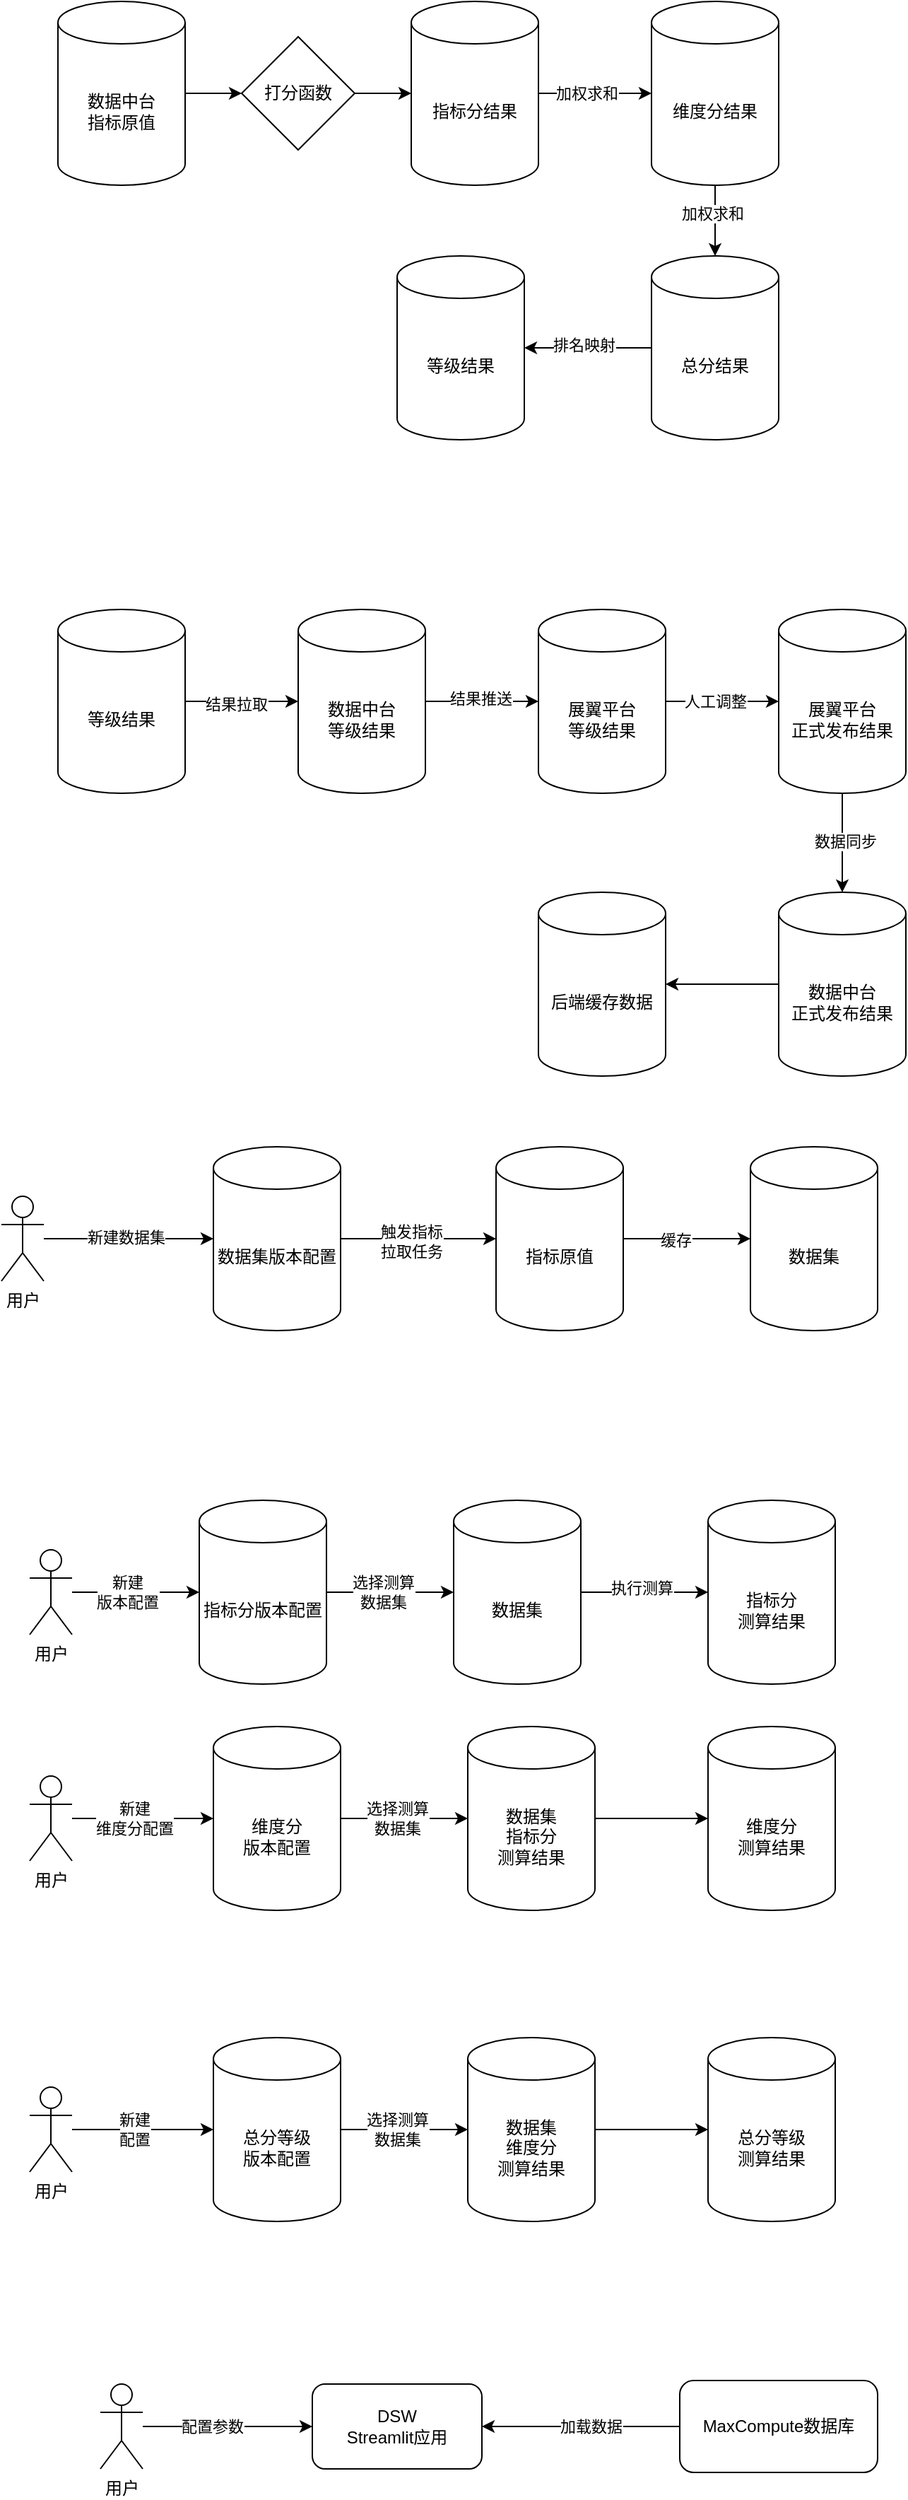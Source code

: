 <mxfile version="24.2.3" type="github">
  <diagram name="Page-1" id="pVyx7AFgYSGBUkXHzs9j">
    <mxGraphModel dx="1194" dy="756" grid="1" gridSize="10" guides="1" tooltips="1" connect="1" arrows="1" fold="1" page="1" pageScale="1" pageWidth="850" pageHeight="1100" math="0" shadow="0">
      <root>
        <mxCell id="0" />
        <mxCell id="1" parent="0" />
        <mxCell id="62KSsjE5slRflY_eG6V0-4" style="edgeStyle=orthogonalEdgeStyle;rounded=0;orthogonalLoop=1;jettySize=auto;html=1;" parent="1" source="62KSsjE5slRflY_eG6V0-1" target="62KSsjE5slRflY_eG6V0-3" edge="1">
          <mxGeometry relative="1" as="geometry" />
        </mxCell>
        <mxCell id="62KSsjE5slRflY_eG6V0-1" value="数据中台&lt;div&gt;指标原值&lt;/div&gt;" style="shape=cylinder3;whiteSpace=wrap;html=1;boundedLbl=1;backgroundOutline=1;size=15;" parent="1" vertex="1">
          <mxGeometry x="70" y="110" width="90" height="130" as="geometry" />
        </mxCell>
        <mxCell id="62KSsjE5slRflY_eG6V0-6" style="edgeStyle=orthogonalEdgeStyle;rounded=0;orthogonalLoop=1;jettySize=auto;html=1;" parent="1" source="62KSsjE5slRflY_eG6V0-3" target="62KSsjE5slRflY_eG6V0-5" edge="1">
          <mxGeometry relative="1" as="geometry" />
        </mxCell>
        <mxCell id="62KSsjE5slRflY_eG6V0-3" value="打分函数" style="rhombus;whiteSpace=wrap;html=1;" parent="1" vertex="1">
          <mxGeometry x="200" y="135" width="80" height="80" as="geometry" />
        </mxCell>
        <mxCell id="62KSsjE5slRflY_eG6V0-9" style="edgeStyle=orthogonalEdgeStyle;rounded=0;orthogonalLoop=1;jettySize=auto;html=1;" parent="1" source="62KSsjE5slRflY_eG6V0-5" target="62KSsjE5slRflY_eG6V0-8" edge="1">
          <mxGeometry relative="1" as="geometry" />
        </mxCell>
        <mxCell id="62KSsjE5slRflY_eG6V0-10" value="加权求和" style="edgeLabel;html=1;align=center;verticalAlign=middle;resizable=0;points=[];" parent="62KSsjE5slRflY_eG6V0-9" vertex="1" connectable="0">
          <mxGeometry x="-0.26" y="-4" relative="1" as="geometry">
            <mxPoint x="4" y="-4" as="offset" />
          </mxGeometry>
        </mxCell>
        <mxCell id="62KSsjE5slRflY_eG6V0-5" value="&lt;div&gt;指标分结果&lt;/div&gt;" style="shape=cylinder3;whiteSpace=wrap;html=1;boundedLbl=1;backgroundOutline=1;size=15;" parent="1" vertex="1">
          <mxGeometry x="320" y="110" width="90" height="130" as="geometry" />
        </mxCell>
        <mxCell id="62KSsjE5slRflY_eG6V0-8" value="&lt;div&gt;维度分结果&lt;/div&gt;" style="shape=cylinder3;whiteSpace=wrap;html=1;boundedLbl=1;backgroundOutline=1;size=15;" parent="1" vertex="1">
          <mxGeometry x="490" y="110" width="90" height="130" as="geometry" />
        </mxCell>
        <mxCell id="62KSsjE5slRflY_eG6V0-15" style="edgeStyle=orthogonalEdgeStyle;rounded=0;orthogonalLoop=1;jettySize=auto;html=1;" parent="1" source="62KSsjE5slRflY_eG6V0-11" target="62KSsjE5slRflY_eG6V0-14" edge="1">
          <mxGeometry relative="1" as="geometry" />
        </mxCell>
        <mxCell id="62KSsjE5slRflY_eG6V0-16" value="排名映射" style="edgeLabel;html=1;align=center;verticalAlign=middle;resizable=0;points=[];" parent="62KSsjE5slRflY_eG6V0-15" vertex="1" connectable="0">
          <mxGeometry x="0.075" y="-2" relative="1" as="geometry">
            <mxPoint as="offset" />
          </mxGeometry>
        </mxCell>
        <mxCell id="62KSsjE5slRflY_eG6V0-11" value="&lt;div&gt;总分结果&lt;/div&gt;" style="shape=cylinder3;whiteSpace=wrap;html=1;boundedLbl=1;backgroundOutline=1;size=15;" parent="1" vertex="1">
          <mxGeometry x="490" y="290" width="90" height="130" as="geometry" />
        </mxCell>
        <mxCell id="62KSsjE5slRflY_eG6V0-12" style="edgeStyle=orthogonalEdgeStyle;rounded=0;orthogonalLoop=1;jettySize=auto;html=1;entryX=0.5;entryY=0;entryDx=0;entryDy=0;entryPerimeter=0;" parent="1" source="62KSsjE5slRflY_eG6V0-8" target="62KSsjE5slRflY_eG6V0-11" edge="1">
          <mxGeometry relative="1" as="geometry" />
        </mxCell>
        <mxCell id="62KSsjE5slRflY_eG6V0-13" value="加权求和" style="edgeLabel;html=1;align=center;verticalAlign=middle;resizable=0;points=[];" parent="62KSsjE5slRflY_eG6V0-12" vertex="1" connectable="0">
          <mxGeometry x="-0.2" y="-2" relative="1" as="geometry">
            <mxPoint as="offset" />
          </mxGeometry>
        </mxCell>
        <mxCell id="62KSsjE5slRflY_eG6V0-14" value="等级结果" style="shape=cylinder3;whiteSpace=wrap;html=1;boundedLbl=1;backgroundOutline=1;size=15;" parent="1" vertex="1">
          <mxGeometry x="310" y="290" width="90" height="130" as="geometry" />
        </mxCell>
        <mxCell id="62KSsjE5slRflY_eG6V0-21" style="edgeStyle=orthogonalEdgeStyle;rounded=0;orthogonalLoop=1;jettySize=auto;html=1;" parent="1" source="62KSsjE5slRflY_eG6V0-19" target="62KSsjE5slRflY_eG6V0-20" edge="1">
          <mxGeometry relative="1" as="geometry" />
        </mxCell>
        <mxCell id="62KSsjE5slRflY_eG6V0-29" value="结果拉取" style="edgeLabel;html=1;align=center;verticalAlign=middle;resizable=0;points=[];" parent="62KSsjE5slRflY_eG6V0-21" vertex="1" connectable="0">
          <mxGeometry x="-0.1" y="-2" relative="1" as="geometry">
            <mxPoint as="offset" />
          </mxGeometry>
        </mxCell>
        <mxCell id="62KSsjE5slRflY_eG6V0-19" value="等级结果" style="shape=cylinder3;whiteSpace=wrap;html=1;boundedLbl=1;backgroundOutline=1;size=15;" parent="1" vertex="1">
          <mxGeometry x="70" y="540" width="90" height="130" as="geometry" />
        </mxCell>
        <mxCell id="62KSsjE5slRflY_eG6V0-23" style="edgeStyle=orthogonalEdgeStyle;rounded=0;orthogonalLoop=1;jettySize=auto;html=1;" parent="1" source="62KSsjE5slRflY_eG6V0-20" target="62KSsjE5slRflY_eG6V0-22" edge="1">
          <mxGeometry relative="1" as="geometry" />
        </mxCell>
        <mxCell id="62KSsjE5slRflY_eG6V0-30" value="结果推送" style="edgeLabel;html=1;align=center;verticalAlign=middle;resizable=0;points=[];" parent="62KSsjE5slRflY_eG6V0-23" vertex="1" connectable="0">
          <mxGeometry x="-0.025" y="2" relative="1" as="geometry">
            <mxPoint as="offset" />
          </mxGeometry>
        </mxCell>
        <mxCell id="62KSsjE5slRflY_eG6V0-20" value="数据中台&lt;div&gt;等级结果&lt;/div&gt;" style="shape=cylinder3;whiteSpace=wrap;html=1;boundedLbl=1;backgroundOutline=1;size=15;" parent="1" vertex="1">
          <mxGeometry x="240" y="540" width="90" height="130" as="geometry" />
        </mxCell>
        <mxCell id="62KSsjE5slRflY_eG6V0-22" value="展翼平台&lt;div&gt;等级结果&lt;/div&gt;" style="shape=cylinder3;whiteSpace=wrap;html=1;boundedLbl=1;backgroundOutline=1;size=15;" parent="1" vertex="1">
          <mxGeometry x="410" y="540" width="90" height="130" as="geometry" />
        </mxCell>
        <mxCell id="62KSsjE5slRflY_eG6V0-24" value="展翼平台&lt;div&gt;正式发布结果&lt;/div&gt;" style="shape=cylinder3;whiteSpace=wrap;html=1;boundedLbl=1;backgroundOutline=1;size=15;" parent="1" vertex="1">
          <mxGeometry x="580" y="540" width="90" height="130" as="geometry" />
        </mxCell>
        <mxCell id="62KSsjE5slRflY_eG6V0-25" style="edgeStyle=orthogonalEdgeStyle;rounded=0;orthogonalLoop=1;jettySize=auto;html=1;entryX=0;entryY=0.5;entryDx=0;entryDy=0;entryPerimeter=0;" parent="1" source="62KSsjE5slRflY_eG6V0-22" target="62KSsjE5slRflY_eG6V0-24" edge="1">
          <mxGeometry relative="1" as="geometry" />
        </mxCell>
        <mxCell id="62KSsjE5slRflY_eG6V0-31" value="人工调整" style="edgeLabel;html=1;align=center;verticalAlign=middle;resizable=0;points=[];" parent="62KSsjE5slRflY_eG6V0-25" vertex="1" connectable="0">
          <mxGeometry x="-0.325" relative="1" as="geometry">
            <mxPoint x="8" as="offset" />
          </mxGeometry>
        </mxCell>
        <mxCell id="62KSsjE5slRflY_eG6V0-27" value="后端缓存数据" style="shape=cylinder3;whiteSpace=wrap;html=1;boundedLbl=1;backgroundOutline=1;size=15;" parent="1" vertex="1">
          <mxGeometry x="410" y="740" width="90" height="130" as="geometry" />
        </mxCell>
        <mxCell id="62KSsjE5slRflY_eG6V0-35" style="edgeStyle=orthogonalEdgeStyle;rounded=0;orthogonalLoop=1;jettySize=auto;html=1;" parent="1" source="62KSsjE5slRflY_eG6V0-32" target="62KSsjE5slRflY_eG6V0-27" edge="1">
          <mxGeometry relative="1" as="geometry" />
        </mxCell>
        <mxCell id="62KSsjE5slRflY_eG6V0-32" value="数据中台&lt;div&gt;正式发布结果&lt;/div&gt;" style="shape=cylinder3;whiteSpace=wrap;html=1;boundedLbl=1;backgroundOutline=1;size=15;" parent="1" vertex="1">
          <mxGeometry x="580" y="740" width="90" height="130" as="geometry" />
        </mxCell>
        <mxCell id="62KSsjE5slRflY_eG6V0-33" style="edgeStyle=orthogonalEdgeStyle;rounded=0;orthogonalLoop=1;jettySize=auto;html=1;entryX=0.5;entryY=0;entryDx=0;entryDy=0;entryPerimeter=0;" parent="1" source="62KSsjE5slRflY_eG6V0-24" target="62KSsjE5slRflY_eG6V0-32" edge="1">
          <mxGeometry relative="1" as="geometry" />
        </mxCell>
        <mxCell id="62KSsjE5slRflY_eG6V0-34" value="数据同步" style="edgeLabel;html=1;align=center;verticalAlign=middle;resizable=0;points=[];" parent="62KSsjE5slRflY_eG6V0-33" vertex="1" connectable="0">
          <mxGeometry x="-0.029" y="2" relative="1" as="geometry">
            <mxPoint as="offset" />
          </mxGeometry>
        </mxCell>
        <mxCell id="62KSsjE5slRflY_eG6V0-46" style="edgeStyle=orthogonalEdgeStyle;rounded=0;orthogonalLoop=1;jettySize=auto;html=1;" parent="1" source="62KSsjE5slRflY_eG6V0-36" target="62KSsjE5slRflY_eG6V0-45" edge="1">
          <mxGeometry relative="1" as="geometry" />
        </mxCell>
        <mxCell id="62KSsjE5slRflY_eG6V0-47" value="缓存" style="edgeLabel;html=1;align=center;verticalAlign=middle;resizable=0;points=[];" parent="62KSsjE5slRflY_eG6V0-46" vertex="1" connectable="0">
          <mxGeometry x="-0.178" relative="1" as="geometry">
            <mxPoint y="1" as="offset" />
          </mxGeometry>
        </mxCell>
        <mxCell id="62KSsjE5slRflY_eG6V0-36" value="指标原值" style="shape=cylinder3;whiteSpace=wrap;html=1;boundedLbl=1;backgroundOutline=1;size=15;" parent="1" vertex="1">
          <mxGeometry x="380" y="920" width="90" height="130" as="geometry" />
        </mxCell>
        <mxCell id="62KSsjE5slRflY_eG6V0-39" style="edgeStyle=orthogonalEdgeStyle;rounded=0;orthogonalLoop=1;jettySize=auto;html=1;" parent="1" source="62KSsjE5slRflY_eG6V0-37" target="62KSsjE5slRflY_eG6V0-36" edge="1">
          <mxGeometry relative="1" as="geometry" />
        </mxCell>
        <mxCell id="62KSsjE5slRflY_eG6V0-44" value="触发指标&lt;div&gt;拉取任务&lt;/div&gt;" style="edgeLabel;html=1;align=center;verticalAlign=middle;resizable=0;points=[];" parent="62KSsjE5slRflY_eG6V0-39" vertex="1" connectable="0">
          <mxGeometry x="-0.1" y="-2" relative="1" as="geometry">
            <mxPoint as="offset" />
          </mxGeometry>
        </mxCell>
        <mxCell id="62KSsjE5slRflY_eG6V0-37" value="数据集版本配置" style="shape=cylinder3;whiteSpace=wrap;html=1;boundedLbl=1;backgroundOutline=1;size=15;" parent="1" vertex="1">
          <mxGeometry x="180" y="920" width="90" height="130" as="geometry" />
        </mxCell>
        <mxCell id="62KSsjE5slRflY_eG6V0-41" style="edgeStyle=orthogonalEdgeStyle;rounded=0;orthogonalLoop=1;jettySize=auto;html=1;" parent="1" source="62KSsjE5slRflY_eG6V0-40" target="62KSsjE5slRflY_eG6V0-37" edge="1">
          <mxGeometry relative="1" as="geometry" />
        </mxCell>
        <mxCell id="62KSsjE5slRflY_eG6V0-42" value="新建数据集" style="edgeLabel;html=1;align=center;verticalAlign=middle;resizable=0;points=[];" parent="62KSsjE5slRflY_eG6V0-41" vertex="1" connectable="0">
          <mxGeometry x="-0.044" y="1" relative="1" as="geometry">
            <mxPoint as="offset" />
          </mxGeometry>
        </mxCell>
        <mxCell id="62KSsjE5slRflY_eG6V0-40" value="用户" style="shape=umlActor;verticalLabelPosition=bottom;verticalAlign=top;html=1;outlineConnect=0;" parent="1" vertex="1">
          <mxGeometry x="30" y="955" width="30" height="60" as="geometry" />
        </mxCell>
        <mxCell id="62KSsjE5slRflY_eG6V0-45" value="数据集" style="shape=cylinder3;whiteSpace=wrap;html=1;boundedLbl=1;backgroundOutline=1;size=15;" parent="1" vertex="1">
          <mxGeometry x="560" y="920" width="90" height="130" as="geometry" />
        </mxCell>
        <mxCell id="62KSsjE5slRflY_eG6V0-50" style="edgeStyle=orthogonalEdgeStyle;rounded=0;orthogonalLoop=1;jettySize=auto;html=1;" parent="1" source="62KSsjE5slRflY_eG6V0-48" target="62KSsjE5slRflY_eG6V0-49" edge="1">
          <mxGeometry relative="1" as="geometry" />
        </mxCell>
        <mxCell id="62KSsjE5slRflY_eG6V0-55" value="新建&lt;div&gt;版本配置&lt;/div&gt;" style="edgeLabel;html=1;align=center;verticalAlign=middle;resizable=0;points=[];" parent="62KSsjE5slRflY_eG6V0-50" vertex="1" connectable="0">
          <mxGeometry x="-0.133" relative="1" as="geometry">
            <mxPoint as="offset" />
          </mxGeometry>
        </mxCell>
        <mxCell id="62KSsjE5slRflY_eG6V0-48" value="用户" style="shape=umlActor;verticalLabelPosition=bottom;verticalAlign=top;html=1;outlineConnect=0;" parent="1" vertex="1">
          <mxGeometry x="50" y="1205" width="30" height="60" as="geometry" />
        </mxCell>
        <mxCell id="62KSsjE5slRflY_eG6V0-53" style="edgeStyle=orthogonalEdgeStyle;rounded=0;orthogonalLoop=1;jettySize=auto;html=1;" parent="1" source="62KSsjE5slRflY_eG6V0-49" target="62KSsjE5slRflY_eG6V0-51" edge="1">
          <mxGeometry relative="1" as="geometry" />
        </mxCell>
        <mxCell id="62KSsjE5slRflY_eG6V0-56" value="选择测算&lt;div&gt;数据集&lt;/div&gt;" style="edgeLabel;html=1;align=center;verticalAlign=middle;resizable=0;points=[];" parent="62KSsjE5slRflY_eG6V0-53" vertex="1" connectable="0">
          <mxGeometry x="-0.311" relative="1" as="geometry">
            <mxPoint x="9" as="offset" />
          </mxGeometry>
        </mxCell>
        <mxCell id="62KSsjE5slRflY_eG6V0-49" value="指标分版本配置" style="shape=cylinder3;whiteSpace=wrap;html=1;boundedLbl=1;backgroundOutline=1;size=15;" parent="1" vertex="1">
          <mxGeometry x="170" y="1170" width="90" height="130" as="geometry" />
        </mxCell>
        <mxCell id="62KSsjE5slRflY_eG6V0-54" style="edgeStyle=orthogonalEdgeStyle;rounded=0;orthogonalLoop=1;jettySize=auto;html=1;" parent="1" source="62KSsjE5slRflY_eG6V0-51" target="62KSsjE5slRflY_eG6V0-52" edge="1">
          <mxGeometry relative="1" as="geometry" />
        </mxCell>
        <mxCell id="62KSsjE5slRflY_eG6V0-57" value="执行测算" style="edgeLabel;html=1;align=center;verticalAlign=middle;resizable=0;points=[];" parent="62KSsjE5slRflY_eG6V0-54" vertex="1" connectable="0">
          <mxGeometry x="-0.044" y="3" relative="1" as="geometry">
            <mxPoint as="offset" />
          </mxGeometry>
        </mxCell>
        <mxCell id="62KSsjE5slRflY_eG6V0-51" value="数据集" style="shape=cylinder3;whiteSpace=wrap;html=1;boundedLbl=1;backgroundOutline=1;size=15;" parent="1" vertex="1">
          <mxGeometry x="350" y="1170" width="90" height="130" as="geometry" />
        </mxCell>
        <mxCell id="62KSsjE5slRflY_eG6V0-52" value="指标分&lt;div&gt;测算结果&lt;/div&gt;" style="shape=cylinder3;whiteSpace=wrap;html=1;boundedLbl=1;backgroundOutline=1;size=15;" parent="1" vertex="1">
          <mxGeometry x="530" y="1170" width="90" height="130" as="geometry" />
        </mxCell>
        <mxCell id="62KSsjE5slRflY_eG6V0-58" style="edgeStyle=orthogonalEdgeStyle;rounded=0;orthogonalLoop=1;jettySize=auto;html=1;" parent="1" source="62KSsjE5slRflY_eG6V0-60" target="62KSsjE5slRflY_eG6V0-63" edge="1">
          <mxGeometry relative="1" as="geometry" />
        </mxCell>
        <mxCell id="62KSsjE5slRflY_eG6V0-59" value="新建&lt;div&gt;维度分配置&lt;/div&gt;" style="edgeLabel;html=1;align=center;verticalAlign=middle;resizable=0;points=[];" parent="62KSsjE5slRflY_eG6V0-58" vertex="1" connectable="0">
          <mxGeometry x="-0.133" relative="1" as="geometry">
            <mxPoint as="offset" />
          </mxGeometry>
        </mxCell>
        <mxCell id="62KSsjE5slRflY_eG6V0-60" value="用户" style="shape=umlActor;verticalLabelPosition=bottom;verticalAlign=top;html=1;outlineConnect=0;" parent="1" vertex="1">
          <mxGeometry x="50" y="1365" width="30" height="60" as="geometry" />
        </mxCell>
        <mxCell id="62KSsjE5slRflY_eG6V0-61" style="edgeStyle=orthogonalEdgeStyle;rounded=0;orthogonalLoop=1;jettySize=auto;html=1;" parent="1" source="62KSsjE5slRflY_eG6V0-63" target="62KSsjE5slRflY_eG6V0-65" edge="1">
          <mxGeometry relative="1" as="geometry" />
        </mxCell>
        <mxCell id="62KSsjE5slRflY_eG6V0-62" value="选择测算&lt;div&gt;数据集&lt;/div&gt;" style="edgeLabel;html=1;align=center;verticalAlign=middle;resizable=0;points=[];" parent="62KSsjE5slRflY_eG6V0-61" vertex="1" connectable="0">
          <mxGeometry x="-0.311" relative="1" as="geometry">
            <mxPoint x="9" as="offset" />
          </mxGeometry>
        </mxCell>
        <mxCell id="62KSsjE5slRflY_eG6V0-63" value="维度分&lt;div&gt;版本配置&lt;/div&gt;" style="shape=cylinder3;whiteSpace=wrap;html=1;boundedLbl=1;backgroundOutline=1;size=15;" parent="1" vertex="1">
          <mxGeometry x="180" y="1330" width="90" height="130" as="geometry" />
        </mxCell>
        <mxCell id="62KSsjE5slRflY_eG6V0-67" style="edgeStyle=orthogonalEdgeStyle;rounded=0;orthogonalLoop=1;jettySize=auto;html=1;" parent="1" source="62KSsjE5slRflY_eG6V0-65" target="62KSsjE5slRflY_eG6V0-66" edge="1">
          <mxGeometry relative="1" as="geometry" />
        </mxCell>
        <mxCell id="62KSsjE5slRflY_eG6V0-65" value="数据集&lt;div&gt;指标分&lt;/div&gt;&lt;div&gt;测算结果&lt;/div&gt;" style="shape=cylinder3;whiteSpace=wrap;html=1;boundedLbl=1;backgroundOutline=1;size=15;" parent="1" vertex="1">
          <mxGeometry x="360" y="1330" width="90" height="130" as="geometry" />
        </mxCell>
        <mxCell id="62KSsjE5slRflY_eG6V0-66" value="&lt;div&gt;维度分&lt;/div&gt;&lt;div&gt;测算结果&lt;/div&gt;" style="shape=cylinder3;whiteSpace=wrap;html=1;boundedLbl=1;backgroundOutline=1;size=15;" parent="1" vertex="1">
          <mxGeometry x="530" y="1330" width="90" height="130" as="geometry" />
        </mxCell>
        <mxCell id="62KSsjE5slRflY_eG6V0-68" style="edgeStyle=orthogonalEdgeStyle;rounded=0;orthogonalLoop=1;jettySize=auto;html=1;" parent="1" source="62KSsjE5slRflY_eG6V0-70" target="62KSsjE5slRflY_eG6V0-73" edge="1">
          <mxGeometry relative="1" as="geometry" />
        </mxCell>
        <mxCell id="62KSsjE5slRflY_eG6V0-69" value="新建&lt;div&gt;配置&lt;/div&gt;" style="edgeLabel;html=1;align=center;verticalAlign=middle;resizable=0;points=[];" parent="62KSsjE5slRflY_eG6V0-68" vertex="1" connectable="0">
          <mxGeometry x="-0.133" relative="1" as="geometry">
            <mxPoint as="offset" />
          </mxGeometry>
        </mxCell>
        <mxCell id="62KSsjE5slRflY_eG6V0-70" value="用户" style="shape=umlActor;verticalLabelPosition=bottom;verticalAlign=top;html=1;outlineConnect=0;" parent="1" vertex="1">
          <mxGeometry x="50" y="1585" width="30" height="60" as="geometry" />
        </mxCell>
        <mxCell id="62KSsjE5slRflY_eG6V0-71" style="edgeStyle=orthogonalEdgeStyle;rounded=0;orthogonalLoop=1;jettySize=auto;html=1;" parent="1" source="62KSsjE5slRflY_eG6V0-73" target="62KSsjE5slRflY_eG6V0-75" edge="1">
          <mxGeometry relative="1" as="geometry" />
        </mxCell>
        <mxCell id="62KSsjE5slRflY_eG6V0-72" value="选择测算&lt;div&gt;数据集&lt;/div&gt;" style="edgeLabel;html=1;align=center;verticalAlign=middle;resizable=0;points=[];" parent="62KSsjE5slRflY_eG6V0-71" vertex="1" connectable="0">
          <mxGeometry x="-0.311" relative="1" as="geometry">
            <mxPoint x="9" as="offset" />
          </mxGeometry>
        </mxCell>
        <mxCell id="62KSsjE5slRflY_eG6V0-73" value="总分等级&lt;div&gt;版本配置&lt;/div&gt;" style="shape=cylinder3;whiteSpace=wrap;html=1;boundedLbl=1;backgroundOutline=1;size=15;" parent="1" vertex="1">
          <mxGeometry x="180" y="1550" width="90" height="130" as="geometry" />
        </mxCell>
        <mxCell id="62KSsjE5slRflY_eG6V0-74" style="edgeStyle=orthogonalEdgeStyle;rounded=0;orthogonalLoop=1;jettySize=auto;html=1;" parent="1" source="62KSsjE5slRflY_eG6V0-75" target="62KSsjE5slRflY_eG6V0-76" edge="1">
          <mxGeometry relative="1" as="geometry" />
        </mxCell>
        <mxCell id="62KSsjE5slRflY_eG6V0-75" value="数据集&lt;div&gt;维度分&lt;/div&gt;&lt;div&gt;测算结果&lt;/div&gt;" style="shape=cylinder3;whiteSpace=wrap;html=1;boundedLbl=1;backgroundOutline=1;size=15;" parent="1" vertex="1">
          <mxGeometry x="360" y="1550" width="90" height="130" as="geometry" />
        </mxCell>
        <mxCell id="62KSsjE5slRflY_eG6V0-76" value="&lt;div&gt;总分等级&lt;/div&gt;&lt;div&gt;测算结果&lt;/div&gt;" style="shape=cylinder3;whiteSpace=wrap;html=1;boundedLbl=1;backgroundOutline=1;size=15;" parent="1" vertex="1">
          <mxGeometry x="530" y="1550" width="90" height="130" as="geometry" />
        </mxCell>
        <mxCell id="gHyjkIjv2FYd1GMIZeO9-7" style="edgeStyle=orthogonalEdgeStyle;rounded=0;orthogonalLoop=1;jettySize=auto;html=1;" edge="1" parent="1" source="gHyjkIjv2FYd1GMIZeO9-2" target="gHyjkIjv2FYd1GMIZeO9-6">
          <mxGeometry relative="1" as="geometry" />
        </mxCell>
        <mxCell id="gHyjkIjv2FYd1GMIZeO9-8" value="配置参数" style="edgeLabel;html=1;align=center;verticalAlign=middle;resizable=0;points=[];" vertex="1" connectable="0" parent="gHyjkIjv2FYd1GMIZeO9-7">
          <mxGeometry x="-0.182" relative="1" as="geometry">
            <mxPoint as="offset" />
          </mxGeometry>
        </mxCell>
        <mxCell id="gHyjkIjv2FYd1GMIZeO9-2" value="用户" style="shape=umlActor;verticalLabelPosition=bottom;verticalAlign=top;html=1;outlineConnect=0;" vertex="1" parent="1">
          <mxGeometry x="100" y="1795" width="30" height="60" as="geometry" />
        </mxCell>
        <mxCell id="gHyjkIjv2FYd1GMIZeO9-6" value="&lt;div&gt;DSW&lt;/div&gt;Streamlit应用" style="rounded=1;whiteSpace=wrap;html=1;" vertex="1" parent="1">
          <mxGeometry x="250" y="1795" width="120" height="60" as="geometry" />
        </mxCell>
        <mxCell id="gHyjkIjv2FYd1GMIZeO9-10" style="edgeStyle=orthogonalEdgeStyle;rounded=0;orthogonalLoop=1;jettySize=auto;html=1;" edge="1" parent="1" source="gHyjkIjv2FYd1GMIZeO9-9" target="gHyjkIjv2FYd1GMIZeO9-6">
          <mxGeometry relative="1" as="geometry" />
        </mxCell>
        <mxCell id="gHyjkIjv2FYd1GMIZeO9-11" value="加载数据" style="edgeLabel;html=1;align=center;verticalAlign=middle;resizable=0;points=[];" vertex="1" connectable="0" parent="gHyjkIjv2FYd1GMIZeO9-10">
          <mxGeometry x="-0.103" relative="1" as="geometry">
            <mxPoint as="offset" />
          </mxGeometry>
        </mxCell>
        <mxCell id="gHyjkIjv2FYd1GMIZeO9-9" value="MaxCompute数据库" style="rounded=1;whiteSpace=wrap;html=1;" vertex="1" parent="1">
          <mxGeometry x="510" y="1792.5" width="140" height="65" as="geometry" />
        </mxCell>
      </root>
    </mxGraphModel>
  </diagram>
</mxfile>
